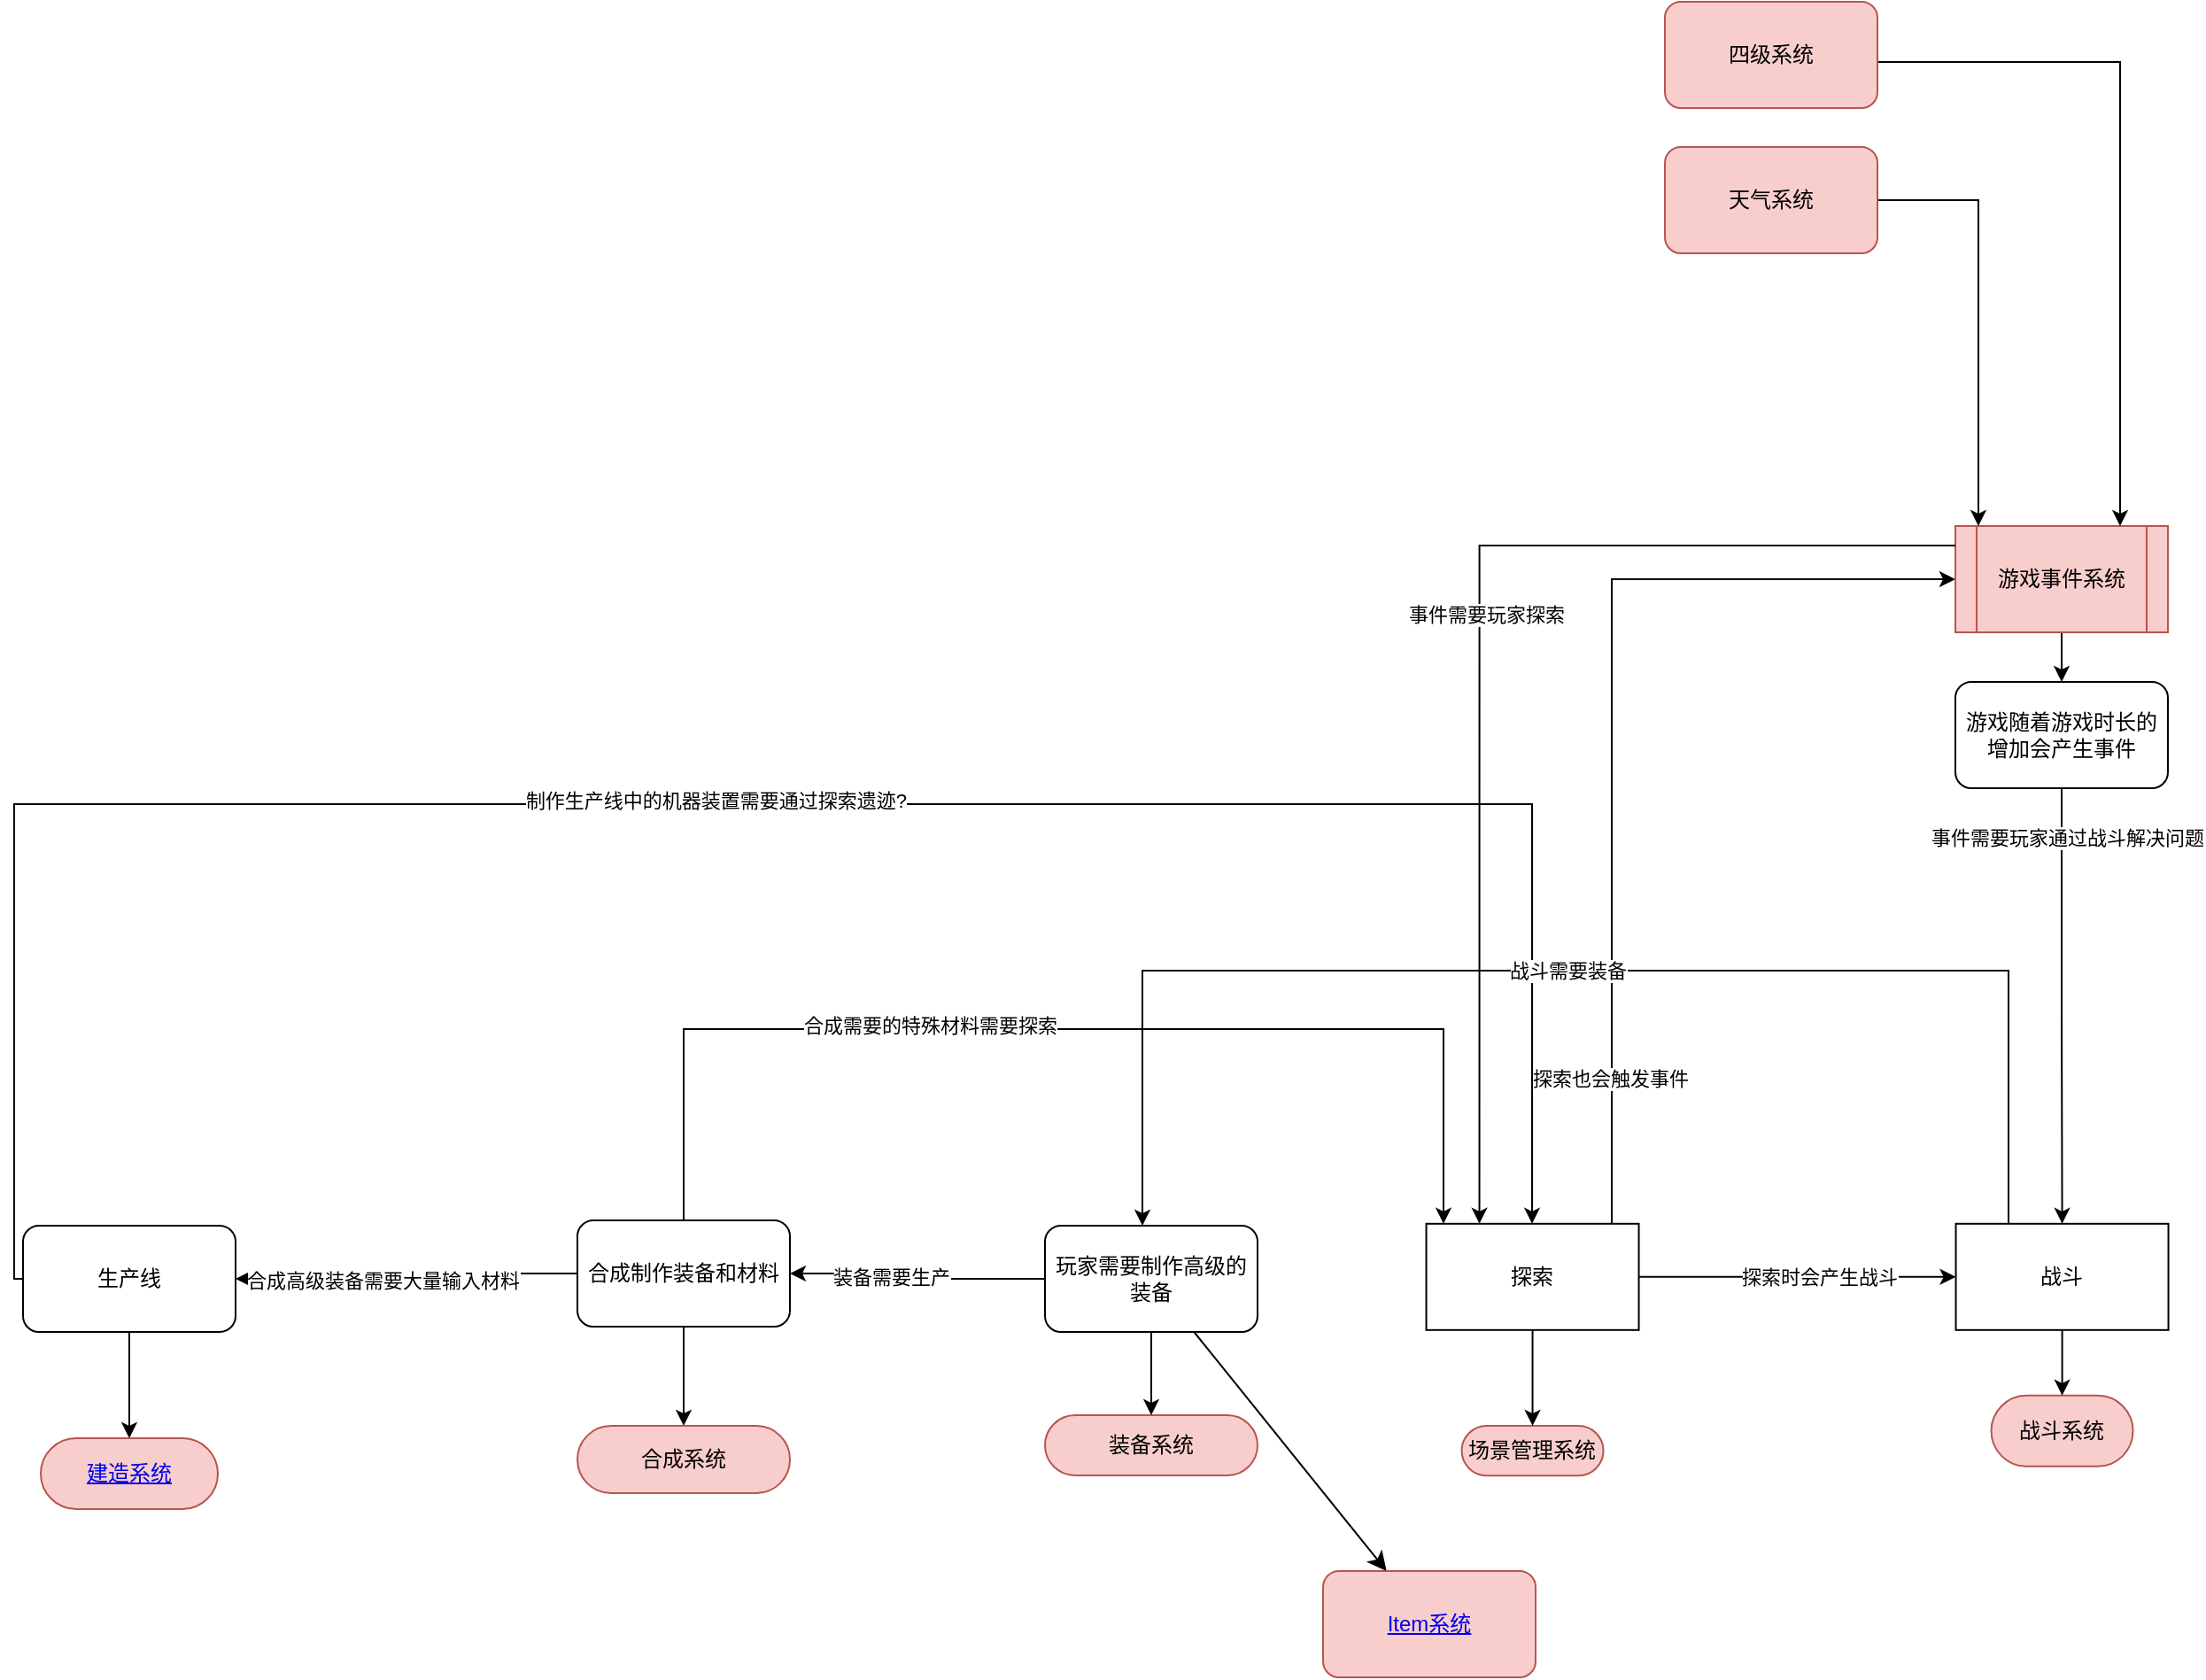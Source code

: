 <mxfile version="26.0.3" pages="7">
  <diagram id="8yKRzX55yw8iAQM8X-Ct" name="系统循环架构总览">
    <mxGraphModel dx="863" dy="1723" grid="0" gridSize="10" guides="1" tooltips="1" connect="1" arrows="1" fold="1" page="1" pageScale="1" pageWidth="827" pageHeight="1169" math="0" shadow="0">
      <root>
        <mxCell id="0" />
        <mxCell id="1" parent="0" />
        <mxCell id="sgZPGOeCJPQWiLNWUdwU-47" value="场景管理系统" style="rounded=1;whiteSpace=wrap;html=1;fillColor=#f8cecc;strokeColor=#b85450;arcSize=50;" parent="1" vertex="1">
          <mxGeometry x="1100.27" y="710" width="80" height="28.09" as="geometry" />
        </mxCell>
        <mxCell id="sgZPGOeCJPQWiLNWUdwU-46" style="edgeStyle=orthogonalEdgeStyle;rounded=0;orthogonalLoop=1;jettySize=auto;html=1;" parent="1" source="sgZPGOeCJPQWiLNWUdwU-1" target="sgZPGOeCJPQWiLNWUdwU-47" edge="1">
          <mxGeometry relative="1" as="geometry">
            <mxPoint x="1100.27" y="730.91" as="targetPoint" />
          </mxGeometry>
        </mxCell>
        <mxCell id="sgZPGOeCJPQWiLNWUdwU-55" value="装备系统" style="rounded=1;whiteSpace=wrap;html=1;fillColor=#f8cecc;strokeColor=#b85450;arcSize=50;" parent="1" vertex="1">
          <mxGeometry x="865" y="704" width="120" height="34" as="geometry" />
        </mxCell>
        <mxCell id="sgZPGOeCJPQWiLNWUdwU-118" style="edgeStyle=orthogonalEdgeStyle;rounded=0;orthogonalLoop=1;jettySize=auto;html=1;" parent="1" source="sgZPGOeCJPQWiLNWUdwU-66" target="sgZPGOeCJPQWiLNWUdwU-1" edge="1">
          <mxGeometry relative="1" as="geometry">
            <Array as="points">
              <mxPoint x="283" y="627" />
              <mxPoint x="283" y="359" />
              <mxPoint x="1140" y="359" />
            </Array>
          </mxGeometry>
        </mxCell>
        <mxCell id="sgZPGOeCJPQWiLNWUdwU-119" value="制作生产线中的机器装置需要通过探索遗迹?" style="edgeLabel;html=1;align=center;verticalAlign=middle;resizable=0;points=[];" parent="sgZPGOeCJPQWiLNWUdwU-118" vertex="1" connectable="0">
          <mxGeometry x="-0.021" y="2" relative="1" as="geometry">
            <mxPoint as="offset" />
          </mxGeometry>
        </mxCell>
        <mxCell id="sgZPGOeCJPQWiLNWUdwU-127" style="edgeStyle=orthogonalEdgeStyle;rounded=0;orthogonalLoop=1;jettySize=auto;html=1;" parent="1" source="sgZPGOeCJPQWiLNWUdwU-77" target="sgZPGOeCJPQWiLNWUdwU-3" edge="1">
          <mxGeometry relative="1" as="geometry" />
        </mxCell>
        <mxCell id="sgZPGOeCJPQWiLNWUdwU-128" value="事件需要玩家通过战斗解决问题" style="edgeLabel;html=1;align=center;verticalAlign=middle;resizable=0;points=[];" parent="sgZPGOeCJPQWiLNWUdwU-127" vertex="1" connectable="0">
          <mxGeometry x="-0.773" y="3" relative="1" as="geometry">
            <mxPoint as="offset" />
          </mxGeometry>
        </mxCell>
        <mxCell id="sgZPGOeCJPQWiLNWUdwU-111" style="edgeStyle=orthogonalEdgeStyle;rounded=0;orthogonalLoop=1;jettySize=auto;html=1;entryX=1;entryY=0.5;entryDx=0;entryDy=0;" parent="1" source="sgZPGOeCJPQWiLNWUdwU-91" target="sgZPGOeCJPQWiLNWUdwU-113" edge="1">
          <mxGeometry relative="1" as="geometry">
            <mxPoint x="775" y="554" as="targetPoint" />
          </mxGeometry>
        </mxCell>
        <mxCell id="sgZPGOeCJPQWiLNWUdwU-112" value="装备需要生产" style="edgeLabel;html=1;align=center;verticalAlign=middle;resizable=0;points=[];" parent="sgZPGOeCJPQWiLNWUdwU-111" vertex="1" connectable="0">
          <mxGeometry x="0.233" y="2" relative="1" as="geometry">
            <mxPoint as="offset" />
          </mxGeometry>
        </mxCell>
        <mxCell id="sgZPGOeCJPQWiLNWUdwU-122" style="edgeStyle=orthogonalEdgeStyle;rounded=0;orthogonalLoop=1;jettySize=auto;html=1;" parent="1" source="sgZPGOeCJPQWiLNWUdwU-91" target="sgZPGOeCJPQWiLNWUdwU-55" edge="1">
          <mxGeometry relative="1" as="geometry" />
        </mxCell>
        <mxCell id="ZaAOxvUgpK_A0dbjLnsE-3" style="edgeStyle=none;curved=1;rounded=0;orthogonalLoop=1;jettySize=auto;html=1;fontSize=12;startSize=8;endSize=8;" edge="1" parent="1" source="sgZPGOeCJPQWiLNWUdwU-91" target="ZaAOxvUgpK_A0dbjLnsE-2">
          <mxGeometry relative="1" as="geometry" />
        </mxCell>
        <mxCell id="sgZPGOeCJPQWiLNWUdwU-91" value="玩家需要制作高级的装备" style="rounded=1;whiteSpace=wrap;html=1;" parent="1" vertex="1">
          <mxGeometry x="865" y="597" width="120" height="60" as="geometry" />
        </mxCell>
        <mxCell id="sgZPGOeCJPQWiLNWUdwU-102" style="edgeStyle=orthogonalEdgeStyle;rounded=0;orthogonalLoop=1;jettySize=auto;html=1;" parent="1" source="sgZPGOeCJPQWiLNWUdwU-1" target="sgZPGOeCJPQWiLNWUdwU-3" edge="1">
          <mxGeometry relative="1" as="geometry" />
        </mxCell>
        <mxCell id="sgZPGOeCJPQWiLNWUdwU-108" value="探索时会产生战斗" style="edgeLabel;html=1;align=center;verticalAlign=middle;resizable=0;points=[];" parent="sgZPGOeCJPQWiLNWUdwU-102" vertex="1" connectable="0">
          <mxGeometry x="0.128" relative="1" as="geometry">
            <mxPoint as="offset" />
          </mxGeometry>
        </mxCell>
        <mxCell id="sgZPGOeCJPQWiLNWUdwU-130" style="edgeStyle=orthogonalEdgeStyle;rounded=0;orthogonalLoop=1;jettySize=auto;html=1;" parent="1" source="sgZPGOeCJPQWiLNWUdwU-1" target="sgZPGOeCJPQWiLNWUdwU-84" edge="1">
          <mxGeometry relative="1" as="geometry">
            <Array as="points">
              <mxPoint x="1185" y="232" />
            </Array>
          </mxGeometry>
        </mxCell>
        <mxCell id="sgZPGOeCJPQWiLNWUdwU-131" value="探索也会触发事件" style="edgeLabel;html=1;align=center;verticalAlign=middle;resizable=0;points=[];" parent="sgZPGOeCJPQWiLNWUdwU-130" vertex="1" connectable="0">
          <mxGeometry x="-0.704" y="1" relative="1" as="geometry">
            <mxPoint as="offset" />
          </mxGeometry>
        </mxCell>
        <mxCell id="sgZPGOeCJPQWiLNWUdwU-1" value="探索" style="rounded=0;whiteSpace=wrap;html=1;" parent="1" vertex="1">
          <mxGeometry x="1080.27" y="595.91" width="120" height="60" as="geometry" />
        </mxCell>
        <mxCell id="sgZPGOeCJPQWiLNWUdwU-107" value="" style="group" parent="1" vertex="1" connectable="0">
          <mxGeometry x="1379.27" y="595.91" width="120" height="137" as="geometry" />
        </mxCell>
        <mxCell id="sgZPGOeCJPQWiLNWUdwU-48" value="战斗系统" style="rounded=1;whiteSpace=wrap;html=1;fillColor=#f8cecc;strokeColor=#b85450;arcSize=50;" parent="sgZPGOeCJPQWiLNWUdwU-107" vertex="1">
          <mxGeometry x="20" y="97" width="80" height="40" as="geometry" />
        </mxCell>
        <mxCell id="sgZPGOeCJPQWiLNWUdwU-100" style="edgeStyle=orthogonalEdgeStyle;rounded=0;orthogonalLoop=1;jettySize=auto;html=1;" parent="sgZPGOeCJPQWiLNWUdwU-107" source="sgZPGOeCJPQWiLNWUdwU-3" target="sgZPGOeCJPQWiLNWUdwU-48" edge="1">
          <mxGeometry relative="1" as="geometry" />
        </mxCell>
        <mxCell id="sgZPGOeCJPQWiLNWUdwU-3" value="战斗" style="rounded=0;whiteSpace=wrap;html=1;" parent="sgZPGOeCJPQWiLNWUdwU-107" vertex="1">
          <mxGeometry width="120" height="60" as="geometry" />
        </mxCell>
        <mxCell id="sgZPGOeCJPQWiLNWUdwU-109" style="edgeStyle=orthogonalEdgeStyle;rounded=0;orthogonalLoop=1;jettySize=auto;html=1;" parent="1" source="sgZPGOeCJPQWiLNWUdwU-3" target="sgZPGOeCJPQWiLNWUdwU-91" edge="1">
          <mxGeometry relative="1" as="geometry">
            <Array as="points">
              <mxPoint x="1409" y="453" />
              <mxPoint x="920" y="453" />
            </Array>
          </mxGeometry>
        </mxCell>
        <mxCell id="sgZPGOeCJPQWiLNWUdwU-110" value="战斗需要装备" style="edgeLabel;html=1;align=center;verticalAlign=middle;resizable=0;points=[];" parent="sgZPGOeCJPQWiLNWUdwU-109" vertex="1" connectable="0">
          <mxGeometry x="0.01" relative="1" as="geometry">
            <mxPoint as="offset" />
          </mxGeometry>
        </mxCell>
        <mxCell id="sgZPGOeCJPQWiLNWUdwU-115" style="edgeStyle=orthogonalEdgeStyle;rounded=0;orthogonalLoop=1;jettySize=auto;html=1;entryX=0.5;entryY=0;entryDx=0;entryDy=0;" parent="1" source="sgZPGOeCJPQWiLNWUdwU-113" target="sgZPGOeCJPQWiLNWUdwU-114" edge="1">
          <mxGeometry relative="1" as="geometry" />
        </mxCell>
        <mxCell id="sgZPGOeCJPQWiLNWUdwU-116" style="edgeStyle=orthogonalEdgeStyle;rounded=0;orthogonalLoop=1;jettySize=auto;html=1;entryX=1;entryY=0.5;entryDx=0;entryDy=0;" parent="1" source="sgZPGOeCJPQWiLNWUdwU-113" target="sgZPGOeCJPQWiLNWUdwU-66" edge="1">
          <mxGeometry relative="1" as="geometry" />
        </mxCell>
        <mxCell id="sgZPGOeCJPQWiLNWUdwU-117" value="合成高级装备需要大量输入材料" style="edgeLabel;html=1;align=center;verticalAlign=middle;resizable=0;points=[];" parent="sgZPGOeCJPQWiLNWUdwU-116" vertex="1" connectable="0">
          <mxGeometry x="0.157" y="1" relative="1" as="geometry">
            <mxPoint as="offset" />
          </mxGeometry>
        </mxCell>
        <mxCell id="sgZPGOeCJPQWiLNWUdwU-144" style="edgeStyle=orthogonalEdgeStyle;rounded=0;orthogonalLoop=1;jettySize=auto;html=1;" parent="1" source="sgZPGOeCJPQWiLNWUdwU-113" target="sgZPGOeCJPQWiLNWUdwU-1" edge="1">
          <mxGeometry relative="1" as="geometry">
            <Array as="points">
              <mxPoint x="661" y="486" />
              <mxPoint x="1090" y="486" />
            </Array>
          </mxGeometry>
        </mxCell>
        <mxCell id="sgZPGOeCJPQWiLNWUdwU-145" value="合成需要的特殊材料需要探索" style="edgeLabel;html=1;align=center;verticalAlign=middle;resizable=0;points=[];" parent="sgZPGOeCJPQWiLNWUdwU-144" vertex="1" connectable="0">
          <mxGeometry x="-0.236" y="2" relative="1" as="geometry">
            <mxPoint as="offset" />
          </mxGeometry>
        </mxCell>
        <mxCell id="sgZPGOeCJPQWiLNWUdwU-113" value="合成制作装备和材料" style="rounded=1;whiteSpace=wrap;html=1;" parent="1" vertex="1">
          <mxGeometry x="601" y="594" width="120" height="60" as="geometry" />
        </mxCell>
        <mxCell id="sgZPGOeCJPQWiLNWUdwU-114" value="合成系统" style="rounded=1;whiteSpace=wrap;html=1;fillColor=#f8cecc;strokeColor=#b85450;arcSize=50;" parent="1" vertex="1">
          <mxGeometry x="601" y="710" width="120" height="38" as="geometry" />
        </mxCell>
        <mxCell id="sgZPGOeCJPQWiLNWUdwU-129" value="" style="group" parent="1" vertex="1" connectable="0">
          <mxGeometry x="1379" y="202" width="120" height="148" as="geometry" />
        </mxCell>
        <mxCell id="sgZPGOeCJPQWiLNWUdwU-77" value="游戏随着游戏时长的增加会产生事件" style="rounded=1;whiteSpace=wrap;html=1;" parent="sgZPGOeCJPQWiLNWUdwU-129" vertex="1">
          <mxGeometry y="88" width="120" height="60" as="geometry" />
        </mxCell>
        <mxCell id="sgZPGOeCJPQWiLNWUdwU-126" style="edgeStyle=orthogonalEdgeStyle;rounded=0;orthogonalLoop=1;jettySize=auto;html=1;" parent="sgZPGOeCJPQWiLNWUdwU-129" source="sgZPGOeCJPQWiLNWUdwU-84" target="sgZPGOeCJPQWiLNWUdwU-77" edge="1">
          <mxGeometry relative="1" as="geometry" />
        </mxCell>
        <mxCell id="sgZPGOeCJPQWiLNWUdwU-84" value="游戏事件系统" style="shape=process;whiteSpace=wrap;html=1;backgroundOutline=1;fillColor=#f8cecc;strokeColor=#b85450;" parent="sgZPGOeCJPQWiLNWUdwU-129" vertex="1">
          <mxGeometry width="120" height="60" as="geometry" />
        </mxCell>
        <mxCell id="sgZPGOeCJPQWiLNWUdwU-133" style="edgeStyle=orthogonalEdgeStyle;rounded=0;orthogonalLoop=1;jettySize=auto;html=1;entryX=0.25;entryY=0;entryDx=0;entryDy=0;" parent="1" source="sgZPGOeCJPQWiLNWUdwU-84" target="sgZPGOeCJPQWiLNWUdwU-1" edge="1">
          <mxGeometry relative="1" as="geometry">
            <Array as="points">
              <mxPoint x="1110" y="213" />
            </Array>
          </mxGeometry>
        </mxCell>
        <mxCell id="sgZPGOeCJPQWiLNWUdwU-134" value="事件需要玩家探索" style="edgeLabel;html=1;align=center;verticalAlign=middle;resizable=0;points=[];" parent="sgZPGOeCJPQWiLNWUdwU-133" vertex="1" connectable="0">
          <mxGeometry x="-0.056" y="3" relative="1" as="geometry">
            <mxPoint as="offset" />
          </mxGeometry>
        </mxCell>
        <mxCell id="sgZPGOeCJPQWiLNWUdwU-96" style="edgeStyle=orthogonalEdgeStyle;rounded=0;orthogonalLoop=1;jettySize=auto;html=1;" parent="1" source="sgZPGOeCJPQWiLNWUdwU-66" target="sgZPGOeCJPQWiLNWUdwU-95" edge="1">
          <mxGeometry relative="1" as="geometry" />
        </mxCell>
        <mxCell id="sgZPGOeCJPQWiLNWUdwU-66" value="生产线" style="rounded=1;whiteSpace=wrap;html=1;" parent="1" vertex="1">
          <mxGeometry x="288" y="597" width="120" height="60" as="geometry" />
        </mxCell>
        <mxCell id="sgZPGOeCJPQWiLNWUdwU-95" value="&lt;a href=&quot;data:page/id,DBMBjDPxNjhQfU15J7hw&quot;&gt;建造系统&lt;/a&gt;" style="rounded=1;whiteSpace=wrap;html=1;fillColor=#f8cecc;strokeColor=#b85450;arcSize=50;" parent="1" vertex="1">
          <mxGeometry x="298" y="717" width="100" height="40" as="geometry" />
        </mxCell>
        <mxCell id="7XPcrnXRqbOTe6IbbNeM-3" style="edgeStyle=orthogonalEdgeStyle;rounded=0;orthogonalLoop=1;jettySize=auto;html=1;" parent="1" target="sgZPGOeCJPQWiLNWUdwU-84" edge="1">
          <mxGeometry relative="1" as="geometry">
            <mxPoint x="1245" y="18" as="sourcePoint" />
            <mxPoint x="1349" y="202" as="targetPoint" />
            <Array as="points">
              <mxPoint x="1392" y="18" />
            </Array>
          </mxGeometry>
        </mxCell>
        <mxCell id="7XPcrnXRqbOTe6IbbNeM-1" value="天气系统" style="rounded=1;whiteSpace=wrap;html=1;fillColor=#f8cecc;strokeColor=#b85450;" parent="1" vertex="1">
          <mxGeometry x="1215" y="-12" width="120" height="60" as="geometry" />
        </mxCell>
        <mxCell id="7XPcrnXRqbOTe6IbbNeM-12" style="edgeStyle=orthogonalEdgeStyle;rounded=0;orthogonalLoop=1;jettySize=auto;html=1;" parent="1" source="7XPcrnXRqbOTe6IbbNeM-11" target="sgZPGOeCJPQWiLNWUdwU-84" edge="1">
          <mxGeometry relative="1" as="geometry">
            <Array as="points">
              <mxPoint x="1472" y="-60" />
            </Array>
          </mxGeometry>
        </mxCell>
        <mxCell id="7XPcrnXRqbOTe6IbbNeM-11" value="四级系统" style="rounded=1;whiteSpace=wrap;html=1;fillColor=#f8cecc;strokeColor=#b85450;" parent="1" vertex="1">
          <mxGeometry x="1215" y="-94" width="120" height="60" as="geometry" />
        </mxCell>
        <mxCell id="ZaAOxvUgpK_A0dbjLnsE-2" value="&lt;a href=&quot;data:page/id,b-nYo9M50C3D8bHxrTHw&quot;&gt;Item系统&lt;/a&gt;" style="rounded=1;whiteSpace=wrap;html=1;fillColor=#f8cecc;strokeColor=#b85450;" vertex="1" parent="1">
          <mxGeometry x="1022" y="792" width="120" height="60" as="geometry" />
        </mxCell>
      </root>
    </mxGraphModel>
  </diagram>
  <diagram id="DBMBjDPxNjhQfU15J7hw" name="建造系统">
    <mxGraphModel dx="1554" dy="922" grid="0" gridSize="10" guides="1" tooltips="1" connect="1" arrows="1" fold="1" page="1" pageScale="1" pageWidth="827" pageHeight="1169" math="0" shadow="0">
      <root>
        <mxCell id="0" />
        <mxCell id="1" parent="0" />
      </root>
    </mxGraphModel>
  </diagram>
  <diagram id="7nI9HsyKMPYUS1flPPYI" name="场景管理系统">
    <mxGraphModel dx="1036" dy="665" grid="0" gridSize="10" guides="1" tooltips="1" connect="1" arrows="1" fold="1" page="1" pageScale="1" pageWidth="827" pageHeight="1169" math="0" shadow="0">
      <root>
        <mxCell id="0" />
        <mxCell id="1" parent="0" />
      </root>
    </mxGraphModel>
  </diagram>
  <diagram id="WCs-G18D6YQ83Z-JA0hO" name="合成系统">
    <mxGraphModel dx="1554" dy="922" grid="1" gridSize="10" guides="1" tooltips="1" connect="1" arrows="1" fold="1" page="1" pageScale="1" pageWidth="827" pageHeight="1169" math="0" shadow="0">
      <root>
        <mxCell id="0" />
        <mxCell id="1" parent="0" />
      </root>
    </mxGraphModel>
  </diagram>
  <diagram id="UFzkiy5nreiDV0YAMeuw" name="装备系统">
    <mxGraphModel dx="1554" dy="922" grid="1" gridSize="10" guides="1" tooltips="1" connect="1" arrows="1" fold="1" page="1" pageScale="1" pageWidth="827" pageHeight="1169" math="0" shadow="0">
      <root>
        <mxCell id="0" />
        <mxCell id="1" parent="0" />
      </root>
    </mxGraphModel>
  </diagram>
  <diagram id="4e21hq4EQfnfGdJ8mzFA" name="战斗系统">
    <mxGraphModel dx="1554" dy="922" grid="1" gridSize="10" guides="1" tooltips="1" connect="1" arrows="1" fold="1" page="1" pageScale="1" pageWidth="827" pageHeight="1169" math="0" shadow="0">
      <root>
        <mxCell id="0" />
        <mxCell id="1" parent="0" />
      </root>
    </mxGraphModel>
  </diagram>
  <diagram id="b-nYo9M50C3D8bHxrTHw" name="Item系统">
    <mxGraphModel dx="714" dy="459" grid="0" gridSize="10" guides="1" tooltips="1" connect="1" arrows="1" fold="1" page="0" pageScale="1" pageWidth="1000" pageHeight="1000" math="0" shadow="0">
      <root>
        <mxCell id="0" />
        <mxCell id="1" parent="0" />
        <mxCell id="U4ns7oZEHfAtnHDhh-E5-1" value="Item" style="rounded=1;whiteSpace=wrap;html=1;" vertex="1" parent="1">
          <mxGeometry x="22" y="81" width="120" height="60" as="geometry" />
        </mxCell>
        <mxCell id="U4ns7oZEHfAtnHDhh-E5-3" value="动画模块" style="rounded=1;whiteSpace=wrap;html=1;" vertex="1" parent="1">
          <mxGeometry x="169" y="183" width="120" height="60" as="geometry" />
        </mxCell>
        <mxCell id="U4ns7oZEHfAtnHDhh-E5-5" value="" style="rounded=0;whiteSpace=wrap;html=1;" vertex="1" parent="1">
          <mxGeometry x="49" y="141" width="26" height="311" as="geometry" />
        </mxCell>
        <mxCell id="U4ns7oZEHfAtnHDhh-E5-6" style="edgeStyle=none;curved=1;rounded=0;orthogonalLoop=1;jettySize=auto;html=1;entryX=0.882;entryY=0.236;entryDx=0;entryDy=0;entryPerimeter=0;fontSize=12;startSize=8;endSize=8;" edge="1" parent="1" source="U4ns7oZEHfAtnHDhh-E5-3" target="U4ns7oZEHfAtnHDhh-E5-5">
          <mxGeometry relative="1" as="geometry" />
        </mxCell>
      </root>
    </mxGraphModel>
  </diagram>
</mxfile>
